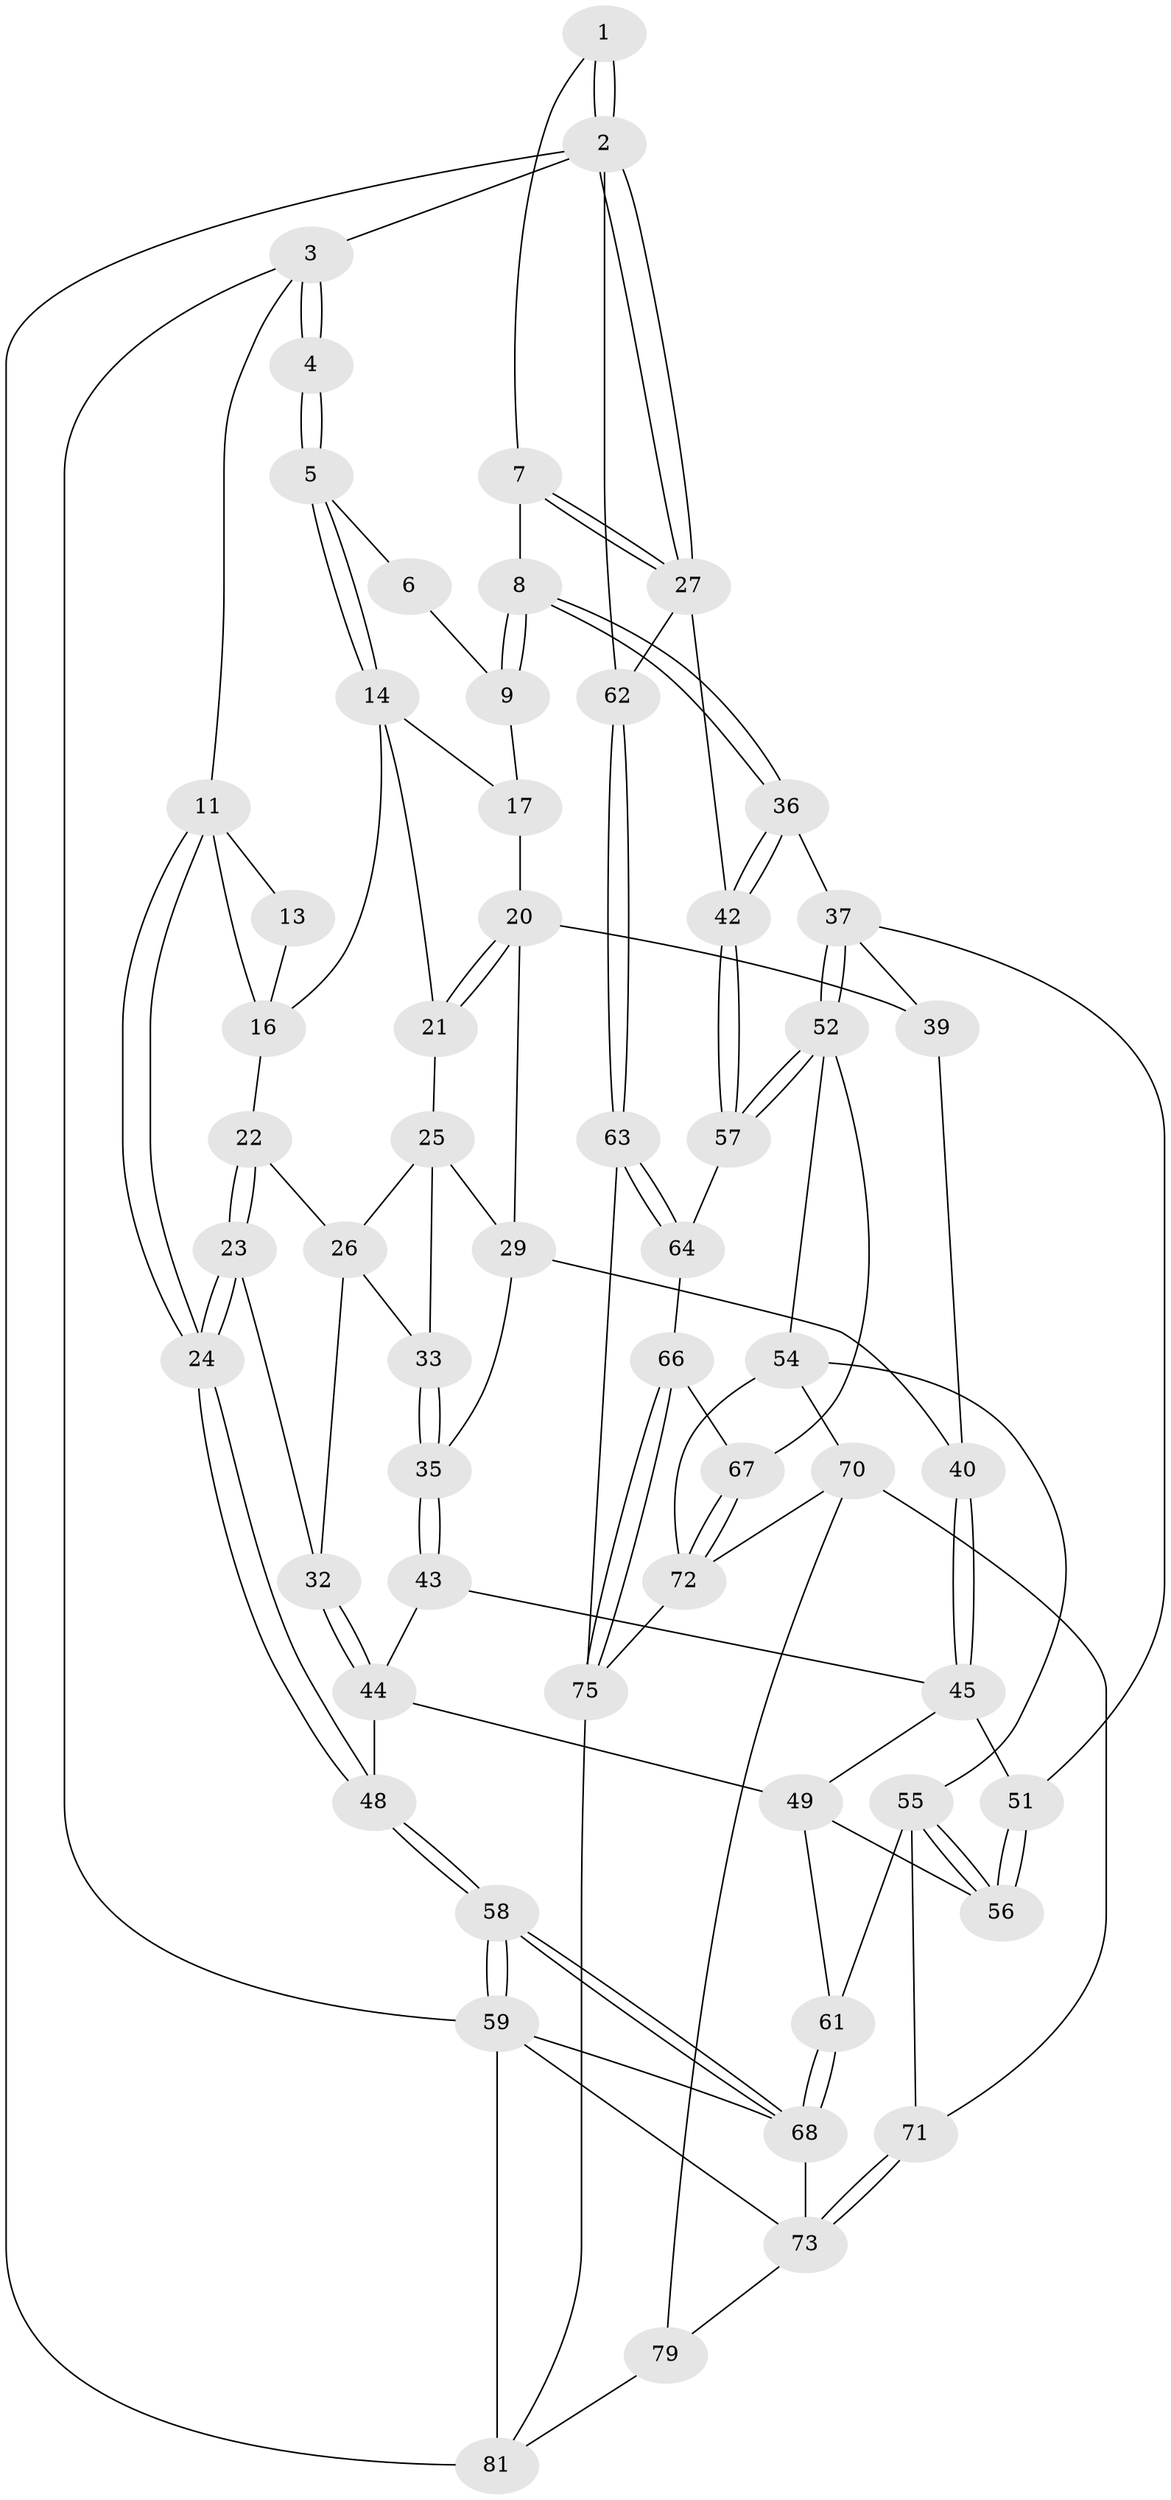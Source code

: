 // original degree distribution, {3: 0.03614457831325301, 6: 0.18072289156626506, 5: 0.5903614457831325, 4: 0.1927710843373494}
// Generated by graph-tools (version 1.1) at 2025/11/02/27/25 16:11:54]
// undirected, 58 vertices, 130 edges
graph export_dot {
graph [start="1"]
  node [color=gray90,style=filled];
  1 [pos="+0.7147624256746881+0"];
  2 [pos="+1+0",super="+65"];
  3 [pos="+0+0"];
  4 [pos="+0.18110023657371488+0"];
  5 [pos="+0.34084588585893977+0"];
  6 [pos="+0.4748543275823485+0"];
  7 [pos="+0.6879756973648651+0.10095843804462125"];
  8 [pos="+0.642266132928796+0.1889853902058991"];
  9 [pos="+0.6359811843425079+0.18788117559201392",super="+10"];
  11 [pos="+0+0",super="+12"];
  13 [pos="+0.15097188025109964+0"];
  14 [pos="+0.3389936339597487+0",super="+15"];
  16 [pos="+0.19404028052256675+0.05118004148608944",super="+18"];
  17 [pos="+0.4232832596902081+0.06500219246411067",super="+19"];
  20 [pos="+0.46661936065920273+0.2303234341935618",super="+28"];
  21 [pos="+0.2797623479786188+0.12171701128490986"];
  22 [pos="+0.10243702059664718+0.12129356036059037"];
  23 [pos="+0+0.2666974529997073"];
  24 [pos="+0+0.2875766399937125"];
  25 [pos="+0.2730026394202689+0.12844044085591796",super="+30"];
  26 [pos="+0.22885611491749397+0.14856651430284745",super="+31"];
  27 [pos="+1+0",super="+41"];
  29 [pos="+0.30549192775709905+0.2659843569500954",super="+34"];
  32 [pos="+0+0.26674596884282015"];
  33 [pos="+0.18632192870280898+0.3161300490560417"];
  35 [pos="+0.2068341505571838+0.33679912644665005"];
  36 [pos="+0.7223640616040345+0.28520568608807506"];
  37 [pos="+0.45694889952758405+0.4253815302792609",super="+38"];
  39 [pos="+0.4230874615095719+0.3856068620701166"];
  40 [pos="+0.28172703257017867+0.3520746644806707"];
  42 [pos="+0.7697552188684127+0.32768354392055216"];
  43 [pos="+0.18616885794329205+0.41272359525484165"];
  44 [pos="+0.10336216135386815+0.44572236861497455",super="+47"];
  45 [pos="+0.2853110449786554+0.4782961508908414",super="+46"];
  48 [pos="+0+0.6346395643336826"];
  49 [pos="+0.23584186684924596+0.5336134430076049",super="+50"];
  51 [pos="+0.3688333849017801+0.4506292807592774"];
  52 [pos="+0.5383154067095332+0.5575259914787057",super="+53"];
  54 [pos="+0.49579141453566405+0.6048459496205235",super="+69"];
  55 [pos="+0.43362283935018947+0.6208288302924345",super="+60"];
  56 [pos="+0.35287407020297906+0.5571795569500022"];
  57 [pos="+0.6677586612895068+0.5066951951879641"];
  58 [pos="+0+0.7136590269993599"];
  59 [pos="+0+1",super="+82"];
  61 [pos="+0.23308312235555903+0.7040081789798343"];
  62 [pos="+1+0.6798086082277034"];
  63 [pos="+1+0.6978617656191999"];
  64 [pos="+0.704844600529081+0.5545921212921663"];
  66 [pos="+0.7268708113838588+0.7836869525618736"];
  67 [pos="+0.5915618833700047+0.751761481825154"];
  68 [pos="+0+0.7659577064787215",super="+74"];
  70 [pos="+0.34002069083511766+0.8096789741547091",super="+78"];
  71 [pos="+0.30036738950144737+0.7919256517058456"];
  72 [pos="+0.5093505981183309+0.8468744318480569",super="+77"];
  73 [pos="+0.2890773760046148+0.8103506485526255",super="+80"];
  75 [pos="+0.7677334190385993+0.8106777482920415",super="+76"];
  79 [pos="+0.37271033117847574+1"];
  81 [pos="+0.7475868407145249+1",super="+83"];
  1 -- 2;
  1 -- 2;
  1 -- 7;
  2 -- 3;
  2 -- 27;
  2 -- 27;
  2 -- 81 [weight=2];
  2 -- 62;
  3 -- 4;
  3 -- 4;
  3 -- 11;
  3 -- 59;
  4 -- 5;
  4 -- 5;
  5 -- 6;
  5 -- 14;
  5 -- 14;
  6 -- 9;
  7 -- 8;
  7 -- 27;
  7 -- 27;
  8 -- 9;
  8 -- 9;
  8 -- 36;
  8 -- 36;
  9 -- 17 [weight=2];
  11 -- 24;
  11 -- 24;
  11 -- 13;
  11 -- 16;
  13 -- 16;
  14 -- 17;
  14 -- 16;
  14 -- 21;
  16 -- 22;
  17 -- 20;
  20 -- 21;
  20 -- 21;
  20 -- 29;
  20 -- 39;
  21 -- 25;
  22 -- 23;
  22 -- 23;
  22 -- 26;
  23 -- 24;
  23 -- 24;
  23 -- 32;
  24 -- 48;
  24 -- 48;
  25 -- 26;
  25 -- 29;
  25 -- 33;
  26 -- 32;
  26 -- 33;
  27 -- 42;
  27 -- 62;
  29 -- 40;
  29 -- 35;
  32 -- 44;
  32 -- 44;
  33 -- 35;
  33 -- 35;
  35 -- 43;
  35 -- 43;
  36 -- 37;
  36 -- 42;
  36 -- 42;
  37 -- 52;
  37 -- 52;
  37 -- 51;
  37 -- 39;
  39 -- 40;
  40 -- 45;
  40 -- 45;
  42 -- 57;
  42 -- 57;
  43 -- 44;
  43 -- 45;
  44 -- 48;
  44 -- 49;
  45 -- 51;
  45 -- 49;
  48 -- 58;
  48 -- 58;
  49 -- 56;
  49 -- 61;
  51 -- 56;
  51 -- 56;
  52 -- 57;
  52 -- 57;
  52 -- 67;
  52 -- 54;
  54 -- 55;
  54 -- 72;
  54 -- 70;
  55 -- 56;
  55 -- 56;
  55 -- 61;
  55 -- 71;
  57 -- 64;
  58 -- 59;
  58 -- 59;
  58 -- 68;
  58 -- 68;
  59 -- 81;
  59 -- 68;
  59 -- 73;
  61 -- 68;
  61 -- 68;
  62 -- 63;
  62 -- 63;
  63 -- 64;
  63 -- 64;
  63 -- 75;
  64 -- 66;
  66 -- 67;
  66 -- 75;
  66 -- 75;
  67 -- 72;
  67 -- 72;
  68 -- 73;
  70 -- 71;
  70 -- 72;
  70 -- 79;
  71 -- 73;
  71 -- 73;
  72 -- 75;
  73 -- 79;
  75 -- 81;
  79 -- 81;
}

